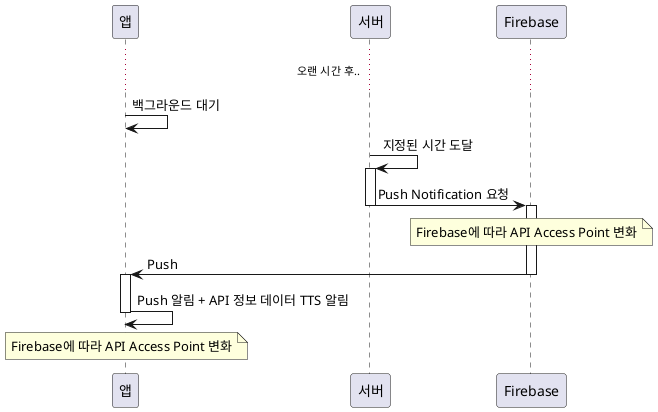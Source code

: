 @startuml app-server-alarm
...오랜 시간 후.....
앱 -> 앱 : 백그라운드 대기
서버 -> 서버 : 지정된 시간 도달
activate 서버
서버 -> Firebase : Push Notification 요청
deactivate 서버
activate Firebase
note over Firebase: Firebase에 따라 API Access Point 변화
Firebase -> 앱 : Push
deactivate Firebase
activate 앱
앱 -> 앱 : Push 알림 + API 정보 데이터 TTS 알림
note over 앱 : Firebase에 따라 API Access Point 변화
deactivate 앱
@enduml